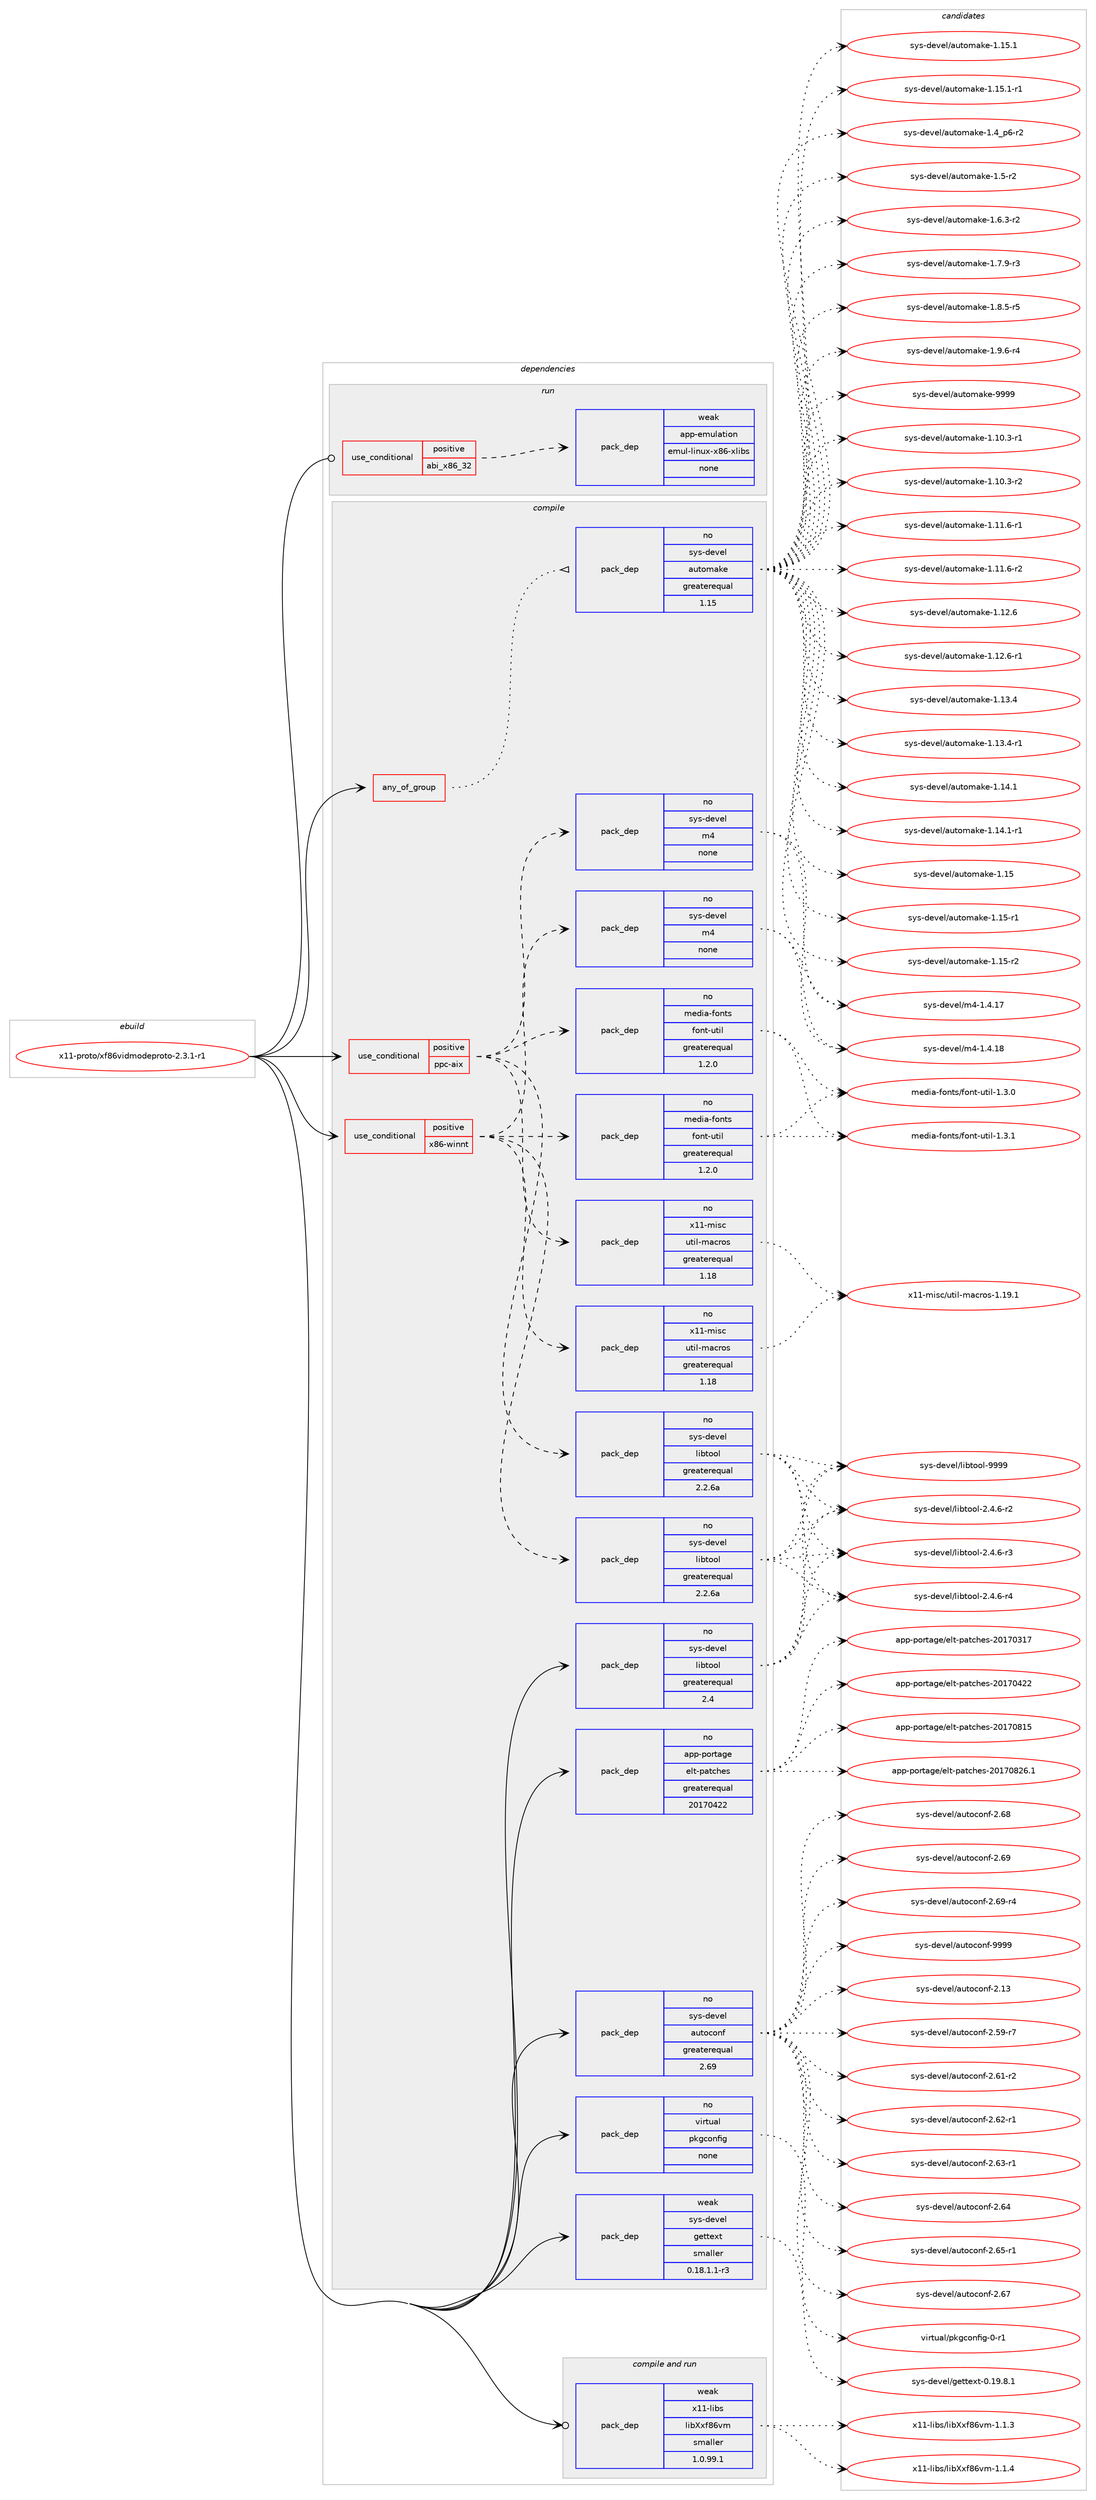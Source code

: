 digraph prolog {

# *************
# Graph options
# *************

newrank=true;
concentrate=true;
compound=true;
graph [rankdir=LR,fontname=Helvetica,fontsize=10,ranksep=1.5];#, ranksep=2.5, nodesep=0.2];
edge  [arrowhead=vee];
node  [fontname=Helvetica,fontsize=10];

# **********
# The ebuild
# **********

subgraph cluster_leftcol {
color=gray;
rank=same;
label=<<i>ebuild</i>>;
id [label="x11-proto/xf86vidmodeproto-2.3.1-r1", color=red, width=4, href="../x11-proto/xf86vidmodeproto-2.3.1-r1.svg"];
}

# ****************
# The dependencies
# ****************

subgraph cluster_midcol {
color=gray;
label=<<i>dependencies</i>>;
subgraph cluster_compile {
fillcolor="#eeeeee";
style=filled;
label=<<i>compile</i>>;
subgraph any9650 {
dependency528587 [label=<<TABLE BORDER="0" CELLBORDER="1" CELLSPACING="0" CELLPADDING="4"><TR><TD CELLPADDING="10">any_of_group</TD></TR></TABLE>>, shape=none, color=red];subgraph pack394894 {
dependency528588 [label=<<TABLE BORDER="0" CELLBORDER="1" CELLSPACING="0" CELLPADDING="4" WIDTH="220"><TR><TD ROWSPAN="6" CELLPADDING="30">pack_dep</TD></TR><TR><TD WIDTH="110">no</TD></TR><TR><TD>sys-devel</TD></TR><TR><TD>automake</TD></TR><TR><TD>greaterequal</TD></TR><TR><TD>1.15</TD></TR></TABLE>>, shape=none, color=blue];
}
dependency528587:e -> dependency528588:w [weight=20,style="dotted",arrowhead="oinv"];
}
id:e -> dependency528587:w [weight=20,style="solid",arrowhead="vee"];
subgraph cond123694 {
dependency528589 [label=<<TABLE BORDER="0" CELLBORDER="1" CELLSPACING="0" CELLPADDING="4"><TR><TD ROWSPAN="3" CELLPADDING="10">use_conditional</TD></TR><TR><TD>positive</TD></TR><TR><TD>ppc-aix</TD></TR></TABLE>>, shape=none, color=red];
subgraph pack394895 {
dependency528590 [label=<<TABLE BORDER="0" CELLBORDER="1" CELLSPACING="0" CELLPADDING="4" WIDTH="220"><TR><TD ROWSPAN="6" CELLPADDING="30">pack_dep</TD></TR><TR><TD WIDTH="110">no</TD></TR><TR><TD>sys-devel</TD></TR><TR><TD>libtool</TD></TR><TR><TD>greaterequal</TD></TR><TR><TD>2.2.6a</TD></TR></TABLE>>, shape=none, color=blue];
}
dependency528589:e -> dependency528590:w [weight=20,style="dashed",arrowhead="vee"];
subgraph pack394896 {
dependency528591 [label=<<TABLE BORDER="0" CELLBORDER="1" CELLSPACING="0" CELLPADDING="4" WIDTH="220"><TR><TD ROWSPAN="6" CELLPADDING="30">pack_dep</TD></TR><TR><TD WIDTH="110">no</TD></TR><TR><TD>sys-devel</TD></TR><TR><TD>m4</TD></TR><TR><TD>none</TD></TR><TR><TD></TD></TR></TABLE>>, shape=none, color=blue];
}
dependency528589:e -> dependency528591:w [weight=20,style="dashed",arrowhead="vee"];
subgraph pack394897 {
dependency528592 [label=<<TABLE BORDER="0" CELLBORDER="1" CELLSPACING="0" CELLPADDING="4" WIDTH="220"><TR><TD ROWSPAN="6" CELLPADDING="30">pack_dep</TD></TR><TR><TD WIDTH="110">no</TD></TR><TR><TD>x11-misc</TD></TR><TR><TD>util-macros</TD></TR><TR><TD>greaterequal</TD></TR><TR><TD>1.18</TD></TR></TABLE>>, shape=none, color=blue];
}
dependency528589:e -> dependency528592:w [weight=20,style="dashed",arrowhead="vee"];
subgraph pack394898 {
dependency528593 [label=<<TABLE BORDER="0" CELLBORDER="1" CELLSPACING="0" CELLPADDING="4" WIDTH="220"><TR><TD ROWSPAN="6" CELLPADDING="30">pack_dep</TD></TR><TR><TD WIDTH="110">no</TD></TR><TR><TD>media-fonts</TD></TR><TR><TD>font-util</TD></TR><TR><TD>greaterequal</TD></TR><TR><TD>1.2.0</TD></TR></TABLE>>, shape=none, color=blue];
}
dependency528589:e -> dependency528593:w [weight=20,style="dashed",arrowhead="vee"];
}
id:e -> dependency528589:w [weight=20,style="solid",arrowhead="vee"];
subgraph cond123695 {
dependency528594 [label=<<TABLE BORDER="0" CELLBORDER="1" CELLSPACING="0" CELLPADDING="4"><TR><TD ROWSPAN="3" CELLPADDING="10">use_conditional</TD></TR><TR><TD>positive</TD></TR><TR><TD>x86-winnt</TD></TR></TABLE>>, shape=none, color=red];
subgraph pack394899 {
dependency528595 [label=<<TABLE BORDER="0" CELLBORDER="1" CELLSPACING="0" CELLPADDING="4" WIDTH="220"><TR><TD ROWSPAN="6" CELLPADDING="30">pack_dep</TD></TR><TR><TD WIDTH="110">no</TD></TR><TR><TD>sys-devel</TD></TR><TR><TD>libtool</TD></TR><TR><TD>greaterequal</TD></TR><TR><TD>2.2.6a</TD></TR></TABLE>>, shape=none, color=blue];
}
dependency528594:e -> dependency528595:w [weight=20,style="dashed",arrowhead="vee"];
subgraph pack394900 {
dependency528596 [label=<<TABLE BORDER="0" CELLBORDER="1" CELLSPACING="0" CELLPADDING="4" WIDTH="220"><TR><TD ROWSPAN="6" CELLPADDING="30">pack_dep</TD></TR><TR><TD WIDTH="110">no</TD></TR><TR><TD>sys-devel</TD></TR><TR><TD>m4</TD></TR><TR><TD>none</TD></TR><TR><TD></TD></TR></TABLE>>, shape=none, color=blue];
}
dependency528594:e -> dependency528596:w [weight=20,style="dashed",arrowhead="vee"];
subgraph pack394901 {
dependency528597 [label=<<TABLE BORDER="0" CELLBORDER="1" CELLSPACING="0" CELLPADDING="4" WIDTH="220"><TR><TD ROWSPAN="6" CELLPADDING="30">pack_dep</TD></TR><TR><TD WIDTH="110">no</TD></TR><TR><TD>x11-misc</TD></TR><TR><TD>util-macros</TD></TR><TR><TD>greaterequal</TD></TR><TR><TD>1.18</TD></TR></TABLE>>, shape=none, color=blue];
}
dependency528594:e -> dependency528597:w [weight=20,style="dashed",arrowhead="vee"];
subgraph pack394902 {
dependency528598 [label=<<TABLE BORDER="0" CELLBORDER="1" CELLSPACING="0" CELLPADDING="4" WIDTH="220"><TR><TD ROWSPAN="6" CELLPADDING="30">pack_dep</TD></TR><TR><TD WIDTH="110">no</TD></TR><TR><TD>media-fonts</TD></TR><TR><TD>font-util</TD></TR><TR><TD>greaterequal</TD></TR><TR><TD>1.2.0</TD></TR></TABLE>>, shape=none, color=blue];
}
dependency528594:e -> dependency528598:w [weight=20,style="dashed",arrowhead="vee"];
}
id:e -> dependency528594:w [weight=20,style="solid",arrowhead="vee"];
subgraph pack394903 {
dependency528599 [label=<<TABLE BORDER="0" CELLBORDER="1" CELLSPACING="0" CELLPADDING="4" WIDTH="220"><TR><TD ROWSPAN="6" CELLPADDING="30">pack_dep</TD></TR><TR><TD WIDTH="110">no</TD></TR><TR><TD>app-portage</TD></TR><TR><TD>elt-patches</TD></TR><TR><TD>greaterequal</TD></TR><TR><TD>20170422</TD></TR></TABLE>>, shape=none, color=blue];
}
id:e -> dependency528599:w [weight=20,style="solid",arrowhead="vee"];
subgraph pack394904 {
dependency528600 [label=<<TABLE BORDER="0" CELLBORDER="1" CELLSPACING="0" CELLPADDING="4" WIDTH="220"><TR><TD ROWSPAN="6" CELLPADDING="30">pack_dep</TD></TR><TR><TD WIDTH="110">no</TD></TR><TR><TD>sys-devel</TD></TR><TR><TD>autoconf</TD></TR><TR><TD>greaterequal</TD></TR><TR><TD>2.69</TD></TR></TABLE>>, shape=none, color=blue];
}
id:e -> dependency528600:w [weight=20,style="solid",arrowhead="vee"];
subgraph pack394905 {
dependency528601 [label=<<TABLE BORDER="0" CELLBORDER="1" CELLSPACING="0" CELLPADDING="4" WIDTH="220"><TR><TD ROWSPAN="6" CELLPADDING="30">pack_dep</TD></TR><TR><TD WIDTH="110">no</TD></TR><TR><TD>sys-devel</TD></TR><TR><TD>libtool</TD></TR><TR><TD>greaterequal</TD></TR><TR><TD>2.4</TD></TR></TABLE>>, shape=none, color=blue];
}
id:e -> dependency528601:w [weight=20,style="solid",arrowhead="vee"];
subgraph pack394906 {
dependency528602 [label=<<TABLE BORDER="0" CELLBORDER="1" CELLSPACING="0" CELLPADDING="4" WIDTH="220"><TR><TD ROWSPAN="6" CELLPADDING="30">pack_dep</TD></TR><TR><TD WIDTH="110">no</TD></TR><TR><TD>virtual</TD></TR><TR><TD>pkgconfig</TD></TR><TR><TD>none</TD></TR><TR><TD></TD></TR></TABLE>>, shape=none, color=blue];
}
id:e -> dependency528602:w [weight=20,style="solid",arrowhead="vee"];
subgraph pack394907 {
dependency528603 [label=<<TABLE BORDER="0" CELLBORDER="1" CELLSPACING="0" CELLPADDING="4" WIDTH="220"><TR><TD ROWSPAN="6" CELLPADDING="30">pack_dep</TD></TR><TR><TD WIDTH="110">weak</TD></TR><TR><TD>sys-devel</TD></TR><TR><TD>gettext</TD></TR><TR><TD>smaller</TD></TR><TR><TD>0.18.1.1-r3</TD></TR></TABLE>>, shape=none, color=blue];
}
id:e -> dependency528603:w [weight=20,style="solid",arrowhead="vee"];
}
subgraph cluster_compileandrun {
fillcolor="#eeeeee";
style=filled;
label=<<i>compile and run</i>>;
subgraph pack394908 {
dependency528604 [label=<<TABLE BORDER="0" CELLBORDER="1" CELLSPACING="0" CELLPADDING="4" WIDTH="220"><TR><TD ROWSPAN="6" CELLPADDING="30">pack_dep</TD></TR><TR><TD WIDTH="110">weak</TD></TR><TR><TD>x11-libs</TD></TR><TR><TD>libXxf86vm</TD></TR><TR><TD>smaller</TD></TR><TR><TD>1.0.99.1</TD></TR></TABLE>>, shape=none, color=blue];
}
id:e -> dependency528604:w [weight=20,style="solid",arrowhead="odotvee"];
}
subgraph cluster_run {
fillcolor="#eeeeee";
style=filled;
label=<<i>run</i>>;
subgraph cond123696 {
dependency528605 [label=<<TABLE BORDER="0" CELLBORDER="1" CELLSPACING="0" CELLPADDING="4"><TR><TD ROWSPAN="3" CELLPADDING="10">use_conditional</TD></TR><TR><TD>positive</TD></TR><TR><TD>abi_x86_32</TD></TR></TABLE>>, shape=none, color=red];
subgraph pack394909 {
dependency528606 [label=<<TABLE BORDER="0" CELLBORDER="1" CELLSPACING="0" CELLPADDING="4" WIDTH="220"><TR><TD ROWSPAN="6" CELLPADDING="30">pack_dep</TD></TR><TR><TD WIDTH="110">weak</TD></TR><TR><TD>app-emulation</TD></TR><TR><TD>emul-linux-x86-xlibs</TD></TR><TR><TD>none</TD></TR><TR><TD></TD></TR></TABLE>>, shape=none, color=blue];
}
dependency528605:e -> dependency528606:w [weight=20,style="dashed",arrowhead="vee"];
}
id:e -> dependency528605:w [weight=20,style="solid",arrowhead="odot"];
}
}

# **************
# The candidates
# **************

subgraph cluster_choices {
rank=same;
color=gray;
label=<<i>candidates</i>>;

subgraph choice394894 {
color=black;
nodesep=1;
choice11512111545100101118101108479711711611110997107101454946494846514511449 [label="sys-devel/automake-1.10.3-r1", color=red, width=4,href="../sys-devel/automake-1.10.3-r1.svg"];
choice11512111545100101118101108479711711611110997107101454946494846514511450 [label="sys-devel/automake-1.10.3-r2", color=red, width=4,href="../sys-devel/automake-1.10.3-r2.svg"];
choice11512111545100101118101108479711711611110997107101454946494946544511449 [label="sys-devel/automake-1.11.6-r1", color=red, width=4,href="../sys-devel/automake-1.11.6-r1.svg"];
choice11512111545100101118101108479711711611110997107101454946494946544511450 [label="sys-devel/automake-1.11.6-r2", color=red, width=4,href="../sys-devel/automake-1.11.6-r2.svg"];
choice1151211154510010111810110847971171161111099710710145494649504654 [label="sys-devel/automake-1.12.6", color=red, width=4,href="../sys-devel/automake-1.12.6.svg"];
choice11512111545100101118101108479711711611110997107101454946495046544511449 [label="sys-devel/automake-1.12.6-r1", color=red, width=4,href="../sys-devel/automake-1.12.6-r1.svg"];
choice1151211154510010111810110847971171161111099710710145494649514652 [label="sys-devel/automake-1.13.4", color=red, width=4,href="../sys-devel/automake-1.13.4.svg"];
choice11512111545100101118101108479711711611110997107101454946495146524511449 [label="sys-devel/automake-1.13.4-r1", color=red, width=4,href="../sys-devel/automake-1.13.4-r1.svg"];
choice1151211154510010111810110847971171161111099710710145494649524649 [label="sys-devel/automake-1.14.1", color=red, width=4,href="../sys-devel/automake-1.14.1.svg"];
choice11512111545100101118101108479711711611110997107101454946495246494511449 [label="sys-devel/automake-1.14.1-r1", color=red, width=4,href="../sys-devel/automake-1.14.1-r1.svg"];
choice115121115451001011181011084797117116111109971071014549464953 [label="sys-devel/automake-1.15", color=red, width=4,href="../sys-devel/automake-1.15.svg"];
choice1151211154510010111810110847971171161111099710710145494649534511449 [label="sys-devel/automake-1.15-r1", color=red, width=4,href="../sys-devel/automake-1.15-r1.svg"];
choice1151211154510010111810110847971171161111099710710145494649534511450 [label="sys-devel/automake-1.15-r2", color=red, width=4,href="../sys-devel/automake-1.15-r2.svg"];
choice1151211154510010111810110847971171161111099710710145494649534649 [label="sys-devel/automake-1.15.1", color=red, width=4,href="../sys-devel/automake-1.15.1.svg"];
choice11512111545100101118101108479711711611110997107101454946495346494511449 [label="sys-devel/automake-1.15.1-r1", color=red, width=4,href="../sys-devel/automake-1.15.1-r1.svg"];
choice115121115451001011181011084797117116111109971071014549465295112544511450 [label="sys-devel/automake-1.4_p6-r2", color=red, width=4,href="../sys-devel/automake-1.4_p6-r2.svg"];
choice11512111545100101118101108479711711611110997107101454946534511450 [label="sys-devel/automake-1.5-r2", color=red, width=4,href="../sys-devel/automake-1.5-r2.svg"];
choice115121115451001011181011084797117116111109971071014549465446514511450 [label="sys-devel/automake-1.6.3-r2", color=red, width=4,href="../sys-devel/automake-1.6.3-r2.svg"];
choice115121115451001011181011084797117116111109971071014549465546574511451 [label="sys-devel/automake-1.7.9-r3", color=red, width=4,href="../sys-devel/automake-1.7.9-r3.svg"];
choice115121115451001011181011084797117116111109971071014549465646534511453 [label="sys-devel/automake-1.8.5-r5", color=red, width=4,href="../sys-devel/automake-1.8.5-r5.svg"];
choice115121115451001011181011084797117116111109971071014549465746544511452 [label="sys-devel/automake-1.9.6-r4", color=red, width=4,href="../sys-devel/automake-1.9.6-r4.svg"];
choice115121115451001011181011084797117116111109971071014557575757 [label="sys-devel/automake-9999", color=red, width=4,href="../sys-devel/automake-9999.svg"];
dependency528588:e -> choice11512111545100101118101108479711711611110997107101454946494846514511449:w [style=dotted,weight="100"];
dependency528588:e -> choice11512111545100101118101108479711711611110997107101454946494846514511450:w [style=dotted,weight="100"];
dependency528588:e -> choice11512111545100101118101108479711711611110997107101454946494946544511449:w [style=dotted,weight="100"];
dependency528588:e -> choice11512111545100101118101108479711711611110997107101454946494946544511450:w [style=dotted,weight="100"];
dependency528588:e -> choice1151211154510010111810110847971171161111099710710145494649504654:w [style=dotted,weight="100"];
dependency528588:e -> choice11512111545100101118101108479711711611110997107101454946495046544511449:w [style=dotted,weight="100"];
dependency528588:e -> choice1151211154510010111810110847971171161111099710710145494649514652:w [style=dotted,weight="100"];
dependency528588:e -> choice11512111545100101118101108479711711611110997107101454946495146524511449:w [style=dotted,weight="100"];
dependency528588:e -> choice1151211154510010111810110847971171161111099710710145494649524649:w [style=dotted,weight="100"];
dependency528588:e -> choice11512111545100101118101108479711711611110997107101454946495246494511449:w [style=dotted,weight="100"];
dependency528588:e -> choice115121115451001011181011084797117116111109971071014549464953:w [style=dotted,weight="100"];
dependency528588:e -> choice1151211154510010111810110847971171161111099710710145494649534511449:w [style=dotted,weight="100"];
dependency528588:e -> choice1151211154510010111810110847971171161111099710710145494649534511450:w [style=dotted,weight="100"];
dependency528588:e -> choice1151211154510010111810110847971171161111099710710145494649534649:w [style=dotted,weight="100"];
dependency528588:e -> choice11512111545100101118101108479711711611110997107101454946495346494511449:w [style=dotted,weight="100"];
dependency528588:e -> choice115121115451001011181011084797117116111109971071014549465295112544511450:w [style=dotted,weight="100"];
dependency528588:e -> choice11512111545100101118101108479711711611110997107101454946534511450:w [style=dotted,weight="100"];
dependency528588:e -> choice115121115451001011181011084797117116111109971071014549465446514511450:w [style=dotted,weight="100"];
dependency528588:e -> choice115121115451001011181011084797117116111109971071014549465546574511451:w [style=dotted,weight="100"];
dependency528588:e -> choice115121115451001011181011084797117116111109971071014549465646534511453:w [style=dotted,weight="100"];
dependency528588:e -> choice115121115451001011181011084797117116111109971071014549465746544511452:w [style=dotted,weight="100"];
dependency528588:e -> choice115121115451001011181011084797117116111109971071014557575757:w [style=dotted,weight="100"];
}
subgraph choice394895 {
color=black;
nodesep=1;
choice1151211154510010111810110847108105981161111111084550465246544511450 [label="sys-devel/libtool-2.4.6-r2", color=red, width=4,href="../sys-devel/libtool-2.4.6-r2.svg"];
choice1151211154510010111810110847108105981161111111084550465246544511451 [label="sys-devel/libtool-2.4.6-r3", color=red, width=4,href="../sys-devel/libtool-2.4.6-r3.svg"];
choice1151211154510010111810110847108105981161111111084550465246544511452 [label="sys-devel/libtool-2.4.6-r4", color=red, width=4,href="../sys-devel/libtool-2.4.6-r4.svg"];
choice1151211154510010111810110847108105981161111111084557575757 [label="sys-devel/libtool-9999", color=red, width=4,href="../sys-devel/libtool-9999.svg"];
dependency528590:e -> choice1151211154510010111810110847108105981161111111084550465246544511450:w [style=dotted,weight="100"];
dependency528590:e -> choice1151211154510010111810110847108105981161111111084550465246544511451:w [style=dotted,weight="100"];
dependency528590:e -> choice1151211154510010111810110847108105981161111111084550465246544511452:w [style=dotted,weight="100"];
dependency528590:e -> choice1151211154510010111810110847108105981161111111084557575757:w [style=dotted,weight="100"];
}
subgraph choice394896 {
color=black;
nodesep=1;
choice11512111545100101118101108471095245494652464955 [label="sys-devel/m4-1.4.17", color=red, width=4,href="../sys-devel/m4-1.4.17.svg"];
choice11512111545100101118101108471095245494652464956 [label="sys-devel/m4-1.4.18", color=red, width=4,href="../sys-devel/m4-1.4.18.svg"];
dependency528591:e -> choice11512111545100101118101108471095245494652464955:w [style=dotted,weight="100"];
dependency528591:e -> choice11512111545100101118101108471095245494652464956:w [style=dotted,weight="100"];
}
subgraph choice394897 {
color=black;
nodesep=1;
choice120494945109105115994711711610510845109979911411111545494649574649 [label="x11-misc/util-macros-1.19.1", color=red, width=4,href="../x11-misc/util-macros-1.19.1.svg"];
dependency528592:e -> choice120494945109105115994711711610510845109979911411111545494649574649:w [style=dotted,weight="100"];
}
subgraph choice394898 {
color=black;
nodesep=1;
choice10910110010597451021111101161154710211111011645117116105108454946514648 [label="media-fonts/font-util-1.3.0", color=red, width=4,href="../media-fonts/font-util-1.3.0.svg"];
choice10910110010597451021111101161154710211111011645117116105108454946514649 [label="media-fonts/font-util-1.3.1", color=red, width=4,href="../media-fonts/font-util-1.3.1.svg"];
dependency528593:e -> choice10910110010597451021111101161154710211111011645117116105108454946514648:w [style=dotted,weight="100"];
dependency528593:e -> choice10910110010597451021111101161154710211111011645117116105108454946514649:w [style=dotted,weight="100"];
}
subgraph choice394899 {
color=black;
nodesep=1;
choice1151211154510010111810110847108105981161111111084550465246544511450 [label="sys-devel/libtool-2.4.6-r2", color=red, width=4,href="../sys-devel/libtool-2.4.6-r2.svg"];
choice1151211154510010111810110847108105981161111111084550465246544511451 [label="sys-devel/libtool-2.4.6-r3", color=red, width=4,href="../sys-devel/libtool-2.4.6-r3.svg"];
choice1151211154510010111810110847108105981161111111084550465246544511452 [label="sys-devel/libtool-2.4.6-r4", color=red, width=4,href="../sys-devel/libtool-2.4.6-r4.svg"];
choice1151211154510010111810110847108105981161111111084557575757 [label="sys-devel/libtool-9999", color=red, width=4,href="../sys-devel/libtool-9999.svg"];
dependency528595:e -> choice1151211154510010111810110847108105981161111111084550465246544511450:w [style=dotted,weight="100"];
dependency528595:e -> choice1151211154510010111810110847108105981161111111084550465246544511451:w [style=dotted,weight="100"];
dependency528595:e -> choice1151211154510010111810110847108105981161111111084550465246544511452:w [style=dotted,weight="100"];
dependency528595:e -> choice1151211154510010111810110847108105981161111111084557575757:w [style=dotted,weight="100"];
}
subgraph choice394900 {
color=black;
nodesep=1;
choice11512111545100101118101108471095245494652464955 [label="sys-devel/m4-1.4.17", color=red, width=4,href="../sys-devel/m4-1.4.17.svg"];
choice11512111545100101118101108471095245494652464956 [label="sys-devel/m4-1.4.18", color=red, width=4,href="../sys-devel/m4-1.4.18.svg"];
dependency528596:e -> choice11512111545100101118101108471095245494652464955:w [style=dotted,weight="100"];
dependency528596:e -> choice11512111545100101118101108471095245494652464956:w [style=dotted,weight="100"];
}
subgraph choice394901 {
color=black;
nodesep=1;
choice120494945109105115994711711610510845109979911411111545494649574649 [label="x11-misc/util-macros-1.19.1", color=red, width=4,href="../x11-misc/util-macros-1.19.1.svg"];
dependency528597:e -> choice120494945109105115994711711610510845109979911411111545494649574649:w [style=dotted,weight="100"];
}
subgraph choice394902 {
color=black;
nodesep=1;
choice10910110010597451021111101161154710211111011645117116105108454946514648 [label="media-fonts/font-util-1.3.0", color=red, width=4,href="../media-fonts/font-util-1.3.0.svg"];
choice10910110010597451021111101161154710211111011645117116105108454946514649 [label="media-fonts/font-util-1.3.1", color=red, width=4,href="../media-fonts/font-util-1.3.1.svg"];
dependency528598:e -> choice10910110010597451021111101161154710211111011645117116105108454946514648:w [style=dotted,weight="100"];
dependency528598:e -> choice10910110010597451021111101161154710211111011645117116105108454946514649:w [style=dotted,weight="100"];
}
subgraph choice394903 {
color=black;
nodesep=1;
choice97112112451121111141169710310147101108116451129711699104101115455048495548514955 [label="app-portage/elt-patches-20170317", color=red, width=4,href="../app-portage/elt-patches-20170317.svg"];
choice97112112451121111141169710310147101108116451129711699104101115455048495548525050 [label="app-portage/elt-patches-20170422", color=red, width=4,href="../app-portage/elt-patches-20170422.svg"];
choice97112112451121111141169710310147101108116451129711699104101115455048495548564953 [label="app-portage/elt-patches-20170815", color=red, width=4,href="../app-portage/elt-patches-20170815.svg"];
choice971121124511211111411697103101471011081164511297116991041011154550484955485650544649 [label="app-portage/elt-patches-20170826.1", color=red, width=4,href="../app-portage/elt-patches-20170826.1.svg"];
dependency528599:e -> choice97112112451121111141169710310147101108116451129711699104101115455048495548514955:w [style=dotted,weight="100"];
dependency528599:e -> choice97112112451121111141169710310147101108116451129711699104101115455048495548525050:w [style=dotted,weight="100"];
dependency528599:e -> choice97112112451121111141169710310147101108116451129711699104101115455048495548564953:w [style=dotted,weight="100"];
dependency528599:e -> choice971121124511211111411697103101471011081164511297116991041011154550484955485650544649:w [style=dotted,weight="100"];
}
subgraph choice394904 {
color=black;
nodesep=1;
choice115121115451001011181011084797117116111991111101024550464951 [label="sys-devel/autoconf-2.13", color=red, width=4,href="../sys-devel/autoconf-2.13.svg"];
choice1151211154510010111810110847971171161119911111010245504653574511455 [label="sys-devel/autoconf-2.59-r7", color=red, width=4,href="../sys-devel/autoconf-2.59-r7.svg"];
choice1151211154510010111810110847971171161119911111010245504654494511450 [label="sys-devel/autoconf-2.61-r2", color=red, width=4,href="../sys-devel/autoconf-2.61-r2.svg"];
choice1151211154510010111810110847971171161119911111010245504654504511449 [label="sys-devel/autoconf-2.62-r1", color=red, width=4,href="../sys-devel/autoconf-2.62-r1.svg"];
choice1151211154510010111810110847971171161119911111010245504654514511449 [label="sys-devel/autoconf-2.63-r1", color=red, width=4,href="../sys-devel/autoconf-2.63-r1.svg"];
choice115121115451001011181011084797117116111991111101024550465452 [label="sys-devel/autoconf-2.64", color=red, width=4,href="../sys-devel/autoconf-2.64.svg"];
choice1151211154510010111810110847971171161119911111010245504654534511449 [label="sys-devel/autoconf-2.65-r1", color=red, width=4,href="../sys-devel/autoconf-2.65-r1.svg"];
choice115121115451001011181011084797117116111991111101024550465455 [label="sys-devel/autoconf-2.67", color=red, width=4,href="../sys-devel/autoconf-2.67.svg"];
choice115121115451001011181011084797117116111991111101024550465456 [label="sys-devel/autoconf-2.68", color=red, width=4,href="../sys-devel/autoconf-2.68.svg"];
choice115121115451001011181011084797117116111991111101024550465457 [label="sys-devel/autoconf-2.69", color=red, width=4,href="../sys-devel/autoconf-2.69.svg"];
choice1151211154510010111810110847971171161119911111010245504654574511452 [label="sys-devel/autoconf-2.69-r4", color=red, width=4,href="../sys-devel/autoconf-2.69-r4.svg"];
choice115121115451001011181011084797117116111991111101024557575757 [label="sys-devel/autoconf-9999", color=red, width=4,href="../sys-devel/autoconf-9999.svg"];
dependency528600:e -> choice115121115451001011181011084797117116111991111101024550464951:w [style=dotted,weight="100"];
dependency528600:e -> choice1151211154510010111810110847971171161119911111010245504653574511455:w [style=dotted,weight="100"];
dependency528600:e -> choice1151211154510010111810110847971171161119911111010245504654494511450:w [style=dotted,weight="100"];
dependency528600:e -> choice1151211154510010111810110847971171161119911111010245504654504511449:w [style=dotted,weight="100"];
dependency528600:e -> choice1151211154510010111810110847971171161119911111010245504654514511449:w [style=dotted,weight="100"];
dependency528600:e -> choice115121115451001011181011084797117116111991111101024550465452:w [style=dotted,weight="100"];
dependency528600:e -> choice1151211154510010111810110847971171161119911111010245504654534511449:w [style=dotted,weight="100"];
dependency528600:e -> choice115121115451001011181011084797117116111991111101024550465455:w [style=dotted,weight="100"];
dependency528600:e -> choice115121115451001011181011084797117116111991111101024550465456:w [style=dotted,weight="100"];
dependency528600:e -> choice115121115451001011181011084797117116111991111101024550465457:w [style=dotted,weight="100"];
dependency528600:e -> choice1151211154510010111810110847971171161119911111010245504654574511452:w [style=dotted,weight="100"];
dependency528600:e -> choice115121115451001011181011084797117116111991111101024557575757:w [style=dotted,weight="100"];
}
subgraph choice394905 {
color=black;
nodesep=1;
choice1151211154510010111810110847108105981161111111084550465246544511450 [label="sys-devel/libtool-2.4.6-r2", color=red, width=4,href="../sys-devel/libtool-2.4.6-r2.svg"];
choice1151211154510010111810110847108105981161111111084550465246544511451 [label="sys-devel/libtool-2.4.6-r3", color=red, width=4,href="../sys-devel/libtool-2.4.6-r3.svg"];
choice1151211154510010111810110847108105981161111111084550465246544511452 [label="sys-devel/libtool-2.4.6-r4", color=red, width=4,href="../sys-devel/libtool-2.4.6-r4.svg"];
choice1151211154510010111810110847108105981161111111084557575757 [label="sys-devel/libtool-9999", color=red, width=4,href="../sys-devel/libtool-9999.svg"];
dependency528601:e -> choice1151211154510010111810110847108105981161111111084550465246544511450:w [style=dotted,weight="100"];
dependency528601:e -> choice1151211154510010111810110847108105981161111111084550465246544511451:w [style=dotted,weight="100"];
dependency528601:e -> choice1151211154510010111810110847108105981161111111084550465246544511452:w [style=dotted,weight="100"];
dependency528601:e -> choice1151211154510010111810110847108105981161111111084557575757:w [style=dotted,weight="100"];
}
subgraph choice394906 {
color=black;
nodesep=1;
choice11810511411611797108471121071039911111010210510345484511449 [label="virtual/pkgconfig-0-r1", color=red, width=4,href="../virtual/pkgconfig-0-r1.svg"];
dependency528602:e -> choice11810511411611797108471121071039911111010210510345484511449:w [style=dotted,weight="100"];
}
subgraph choice394907 {
color=black;
nodesep=1;
choice1151211154510010111810110847103101116116101120116454846495746564649 [label="sys-devel/gettext-0.19.8.1", color=red, width=4,href="../sys-devel/gettext-0.19.8.1.svg"];
dependency528603:e -> choice1151211154510010111810110847103101116116101120116454846495746564649:w [style=dotted,weight="100"];
}
subgraph choice394908 {
color=black;
nodesep=1;
choice120494945108105981154710810598881201025654118109454946494651 [label="x11-libs/libXxf86vm-1.1.3", color=red, width=4,href="../x11-libs/libXxf86vm-1.1.3.svg"];
choice120494945108105981154710810598881201025654118109454946494652 [label="x11-libs/libXxf86vm-1.1.4", color=red, width=4,href="../x11-libs/libXxf86vm-1.1.4.svg"];
dependency528604:e -> choice120494945108105981154710810598881201025654118109454946494651:w [style=dotted,weight="100"];
dependency528604:e -> choice120494945108105981154710810598881201025654118109454946494652:w [style=dotted,weight="100"];
}
subgraph choice394909 {
color=black;
nodesep=1;
}
}

}
